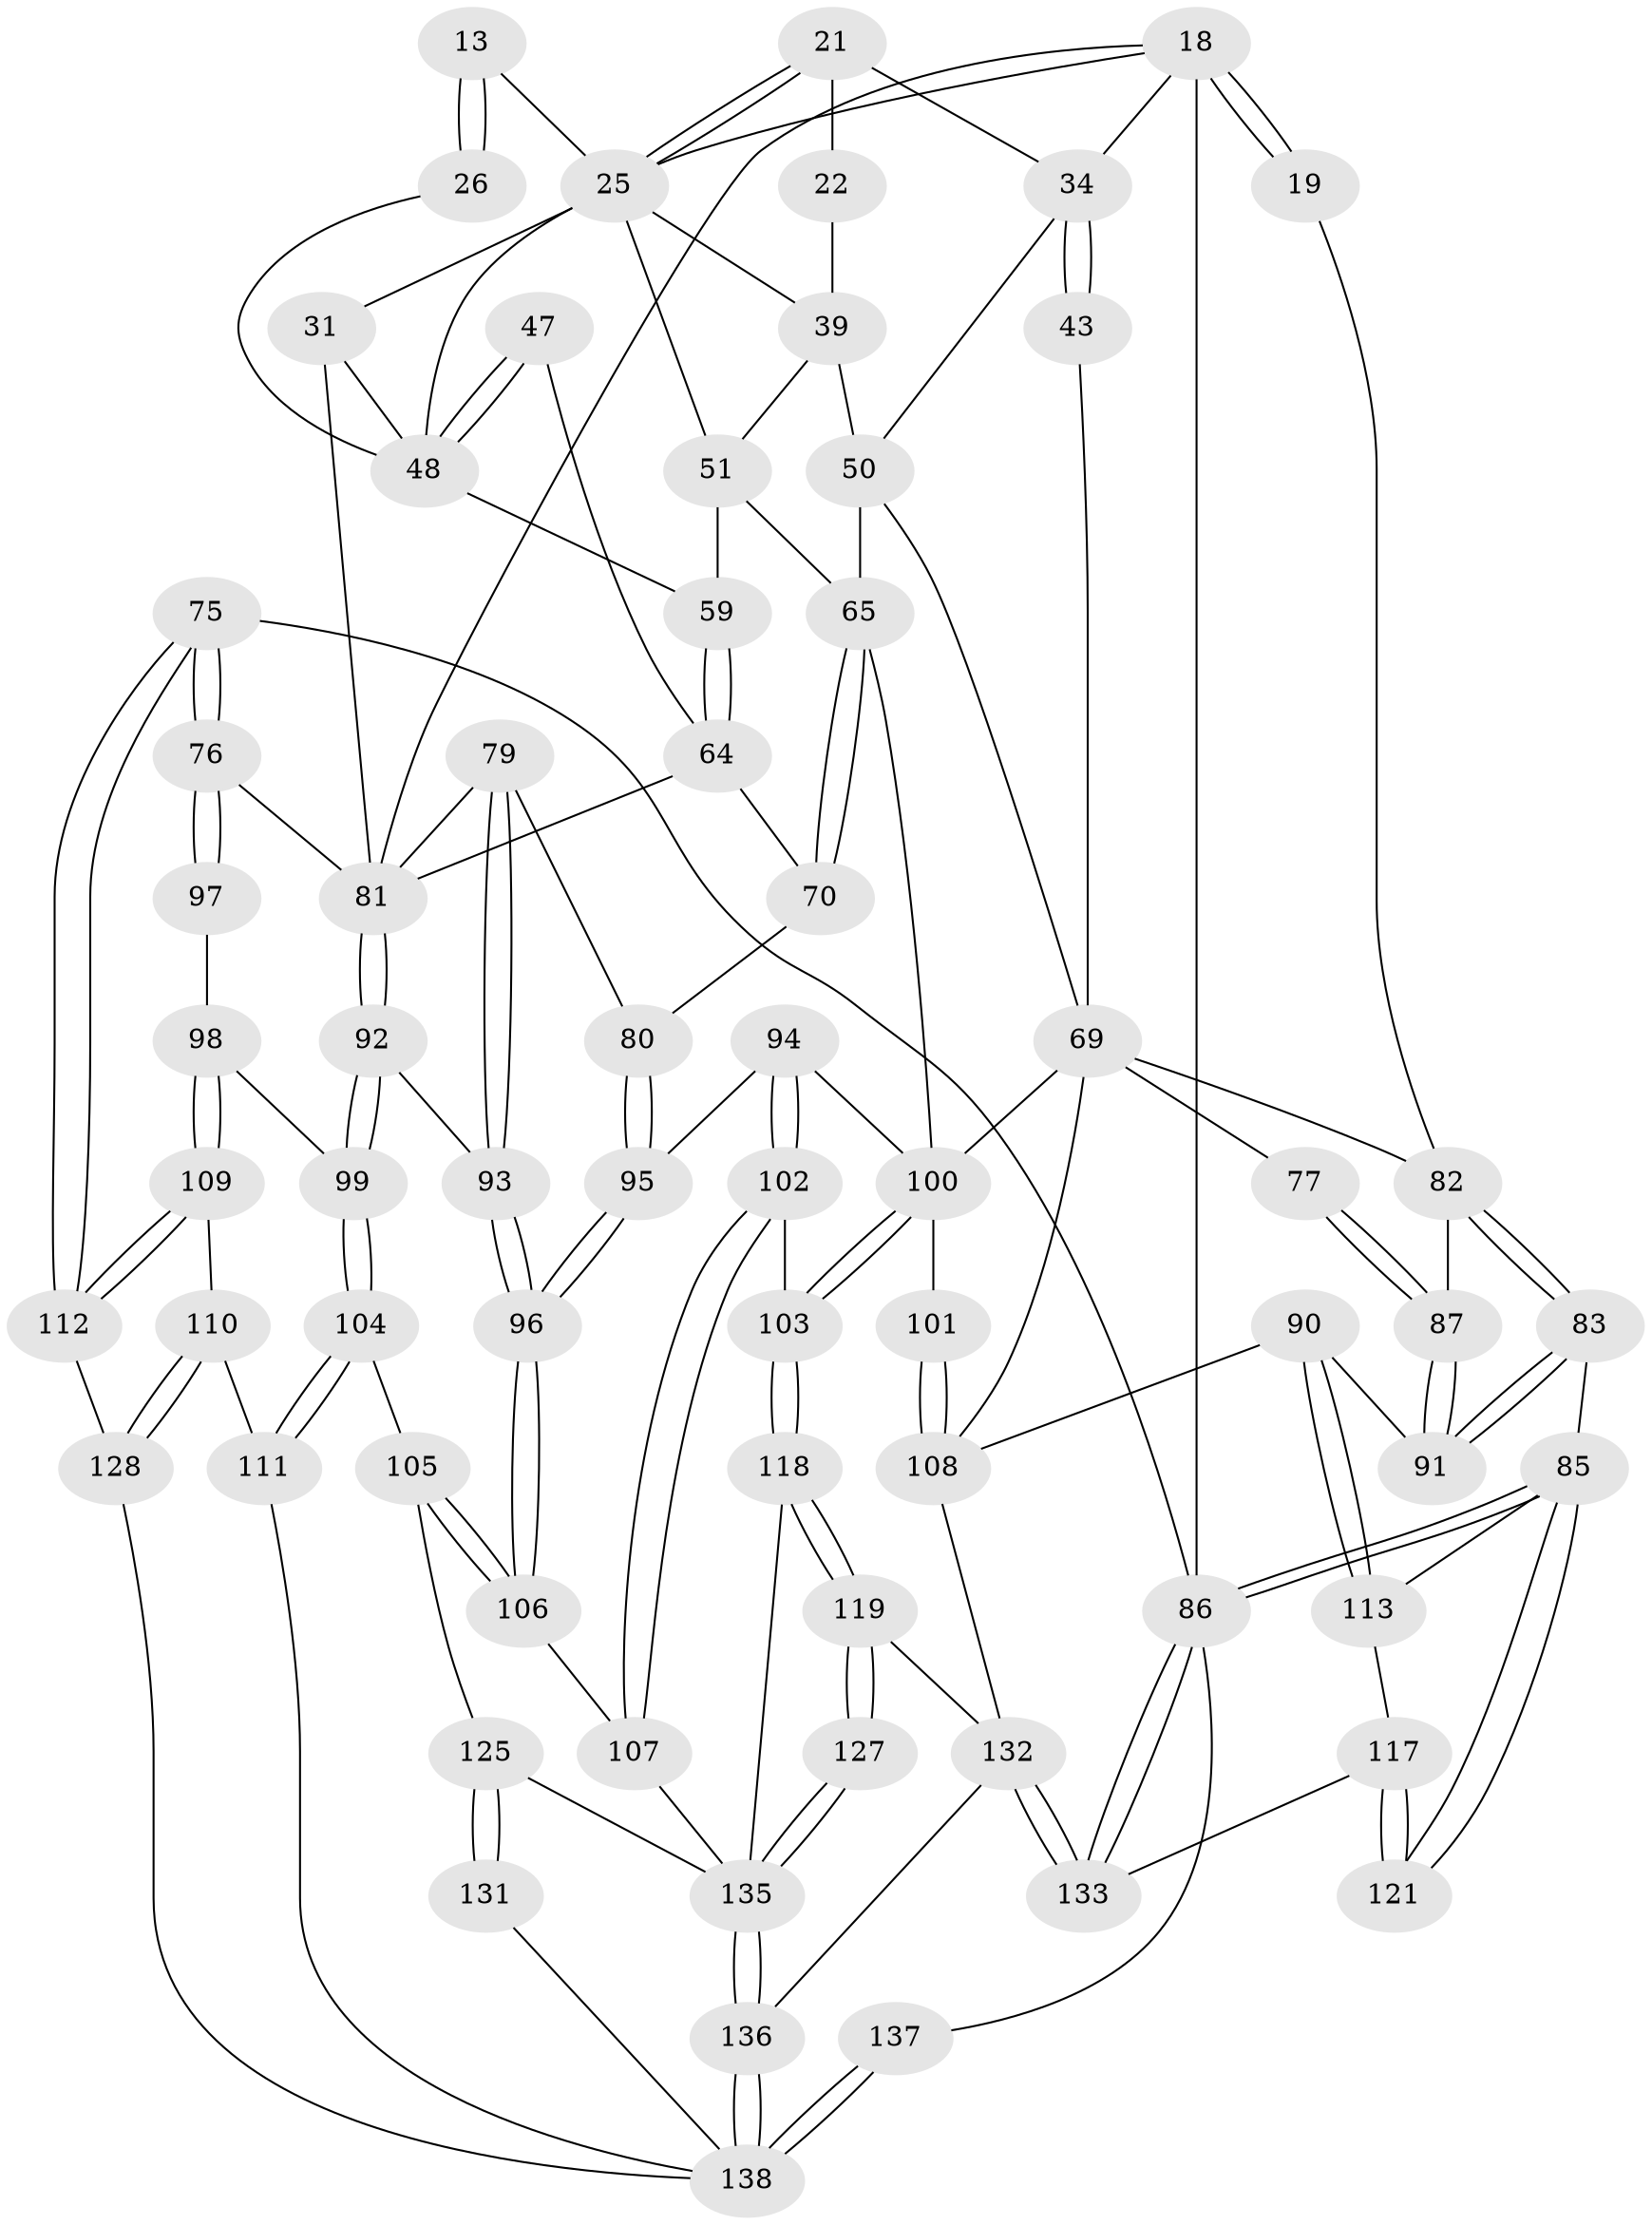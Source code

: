 // original degree distribution, {3: 0.014492753623188406, 4: 0.2391304347826087, 6: 0.2246376811594203, 5: 0.5217391304347826}
// Generated by graph-tools (version 1.1) at 2025/00/03/09/25 05:00:04]
// undirected, 69 vertices, 158 edges
graph export_dot {
graph [start="1"]
  node [color=gray90,style=filled];
  13 [pos="+0.7476137274310443+0.0008116798941549533",super="+12"];
  18 [pos="+0+0.18085060751391327",super="+10+7"];
  19 [pos="+0+0.16836552641172198"];
  21 [pos="+0.5065656954455141+0",super="+15"];
  22 [pos="+0.44742989008849804+0.0835257212615668"];
  25 [pos="+0.5739724861539688+0.09156925492441953",super="+24+23"];
  26 [pos="+0.7688931654063106+0.15023339443913483"];
  31 [pos="+0.9167351263971942+0.12193521190348798"];
  34 [pos="+0.2923069842059406+0.17183852593190765",super="+16+17+20"];
  39 [pos="+0.501738207812388+0.2021319333921708",super="+30"];
  43 [pos="+0.16147884752525218+0.299499641673088"];
  47 [pos="+0.9134816947421626+0.23509149336949575"];
  48 [pos="+0.7633990904895113+0.29457266599559395",super="+40+32"];
  50 [pos="+0.3672000676374979+0.3334870963424834",super="+42+35"];
  51 [pos="+0.5247912839453344+0.3543661727039239",super="+38+36"];
  59 [pos="+0.6200856930003776+0.4472655243673583",super="+53+55+41"];
  64 [pos="+0.6169473548197392+0.47286185462318575",super="+63+57"];
  65 [pos="+0.4229025051770748+0.55416161625372",super="+52+49"];
  69 [pos="+0.22131082996816945+0.5083728745117607",super="+68+61"];
  70 [pos="+0.611598238657682+0.47856881763168607"];
  75 [pos="+1+0.8413277180141938"];
  76 [pos="+1+0.8312406850182336",super="+71+72"];
  77 [pos="+0.08538410709597787+0.5729584266824221"];
  79 [pos="+0.7126689481695907+0.6151321809323861"];
  80 [pos="+0.6078615857588989+0.6227248510492691"];
  81 [pos="+0.8917037866468078+0.5881950120682277",super="+73+56+78"];
  82 [pos="+0+0.5800706139751391",super="+62"];
  83 [pos="+0+0.758215614080897"];
  85 [pos="+0+1",super="+84"];
  86 [pos="+0+1",super="+74"];
  87 [pos="+0.07673719511743857+0.5816354940521923"];
  90 [pos="+0.17425150457737243+0.7121490952470649"];
  91 [pos="+0.16758228440074383+0.7089343930796271"];
  92 [pos="+0.8680327013573719+0.6361908305885314"];
  93 [pos="+0.7331250135466207+0.696182509416686"];
  94 [pos="+0.5505057537819521+0.6912512350674165"];
  95 [pos="+0.5709752352085096+0.6839277426410828"];
  96 [pos="+0.7163451920796858+0.7334542180896115"];
  97 [pos="+0.9578953535909202+0.7534553389190118"];
  98 [pos="+0.9549396551621645+0.7542569513662218"];
  99 [pos="+0.8783891695664092+0.7334953778066124"];
  100 [pos="+0.3857955636744687+0.7627854526132579",super="+67"];
  101 [pos="+0.35752017151540333+0.7962932230627702"];
  102 [pos="+0.5276104424149777+0.785257919210769"];
  103 [pos="+0.5038520597859439+0.8028082226413052"];
  104 [pos="+0.8039813251138905+0.8373237412111834"];
  105 [pos="+0.7679958990899087+0.8352203030715104"];
  106 [pos="+0.7366909396046553+0.8095840656831966"];
  107 [pos="+0.6250161498194947+0.8406880406448982"];
  108 [pos="+0.330624897387916+0.8390415130096703",super="+89+88"];
  109 [pos="+0.9424716493781194+0.7907935032693487"];
  110 [pos="+0.8803531992493087+0.8674619092600816"];
  111 [pos="+0.8430722703702785+0.8638414651393241"];
  112 [pos="+1+0.8883899779470196"];
  113 [pos="+0.16895527839734087+0.774654406626041"];
  117 [pos="+0.17034637520860776+0.7823618873597953",super="+116"];
  118 [pos="+0.4908322627713766+0.8453291040582835"];
  119 [pos="+0.46227292569882666+0.8944998023341171"];
  121 [pos="+0.004726433062118171+0.9156917782358364"];
  125 [pos="+0.6393061207927752+0.94527653300461",super="+124"];
  127 [pos="+0.47443576881450833+0.9301376276320354"];
  128 [pos="+0.9662262350192731+0.9003270827618954"];
  131 [pos="+0.7386141592506156+0.9916599007820909"];
  132 [pos="+0.34765570138622137+1",super="+120+114"];
  133 [pos="+0.18549038506088428+1",super="+115"];
  135 [pos="+0.5131955478777809+1",super="+126+123"];
  136 [pos="+0.510141671300969+1"];
  137 [pos="+0.9073830879485661+1"];
  138 [pos="+0.7625326676584582+1",super="+130+129+134"];
  13 -- 26 [weight=2];
  13 -- 26;
  13 -- 25 [weight=2];
  18 -- 19 [weight=2];
  18 -- 19;
  18 -- 86 [weight=2];
  18 -- 81;
  18 -- 34 [weight=2];
  18 -- 25;
  19 -- 82;
  21 -- 22 [weight=2];
  21 -- 25 [weight=2];
  21 -- 25;
  21 -- 34 [weight=2];
  22 -- 39;
  25 -- 31;
  25 -- 39;
  25 -- 48;
  25 -- 51;
  26 -- 48;
  31 -- 81;
  31 -- 48;
  34 -- 43 [weight=2];
  34 -- 43;
  34 -- 50;
  39 -- 50 [weight=2];
  39 -- 51;
  43 -- 69;
  47 -- 48 [weight=2];
  47 -- 48;
  47 -- 64;
  48 -- 59 [weight=2];
  50 -- 65;
  50 -- 69;
  51 -- 65 [weight=2];
  51 -- 59 [weight=2];
  59 -- 64 [weight=2];
  59 -- 64;
  64 -- 70;
  64 -- 81 [weight=3];
  65 -- 70;
  65 -- 70;
  65 -- 100;
  69 -- 77 [weight=2];
  69 -- 108;
  69 -- 82;
  69 -- 100;
  70 -- 80;
  75 -- 76;
  75 -- 76;
  75 -- 112;
  75 -- 112;
  75 -- 86;
  76 -- 97 [weight=2];
  76 -- 97;
  76 -- 81 [weight=2];
  77 -- 87;
  77 -- 87;
  79 -- 80;
  79 -- 93;
  79 -- 93;
  79 -- 81;
  80 -- 95;
  80 -- 95;
  81 -- 92;
  81 -- 92;
  82 -- 83;
  82 -- 83;
  82 -- 87;
  83 -- 91;
  83 -- 91;
  83 -- 85;
  85 -- 86;
  85 -- 86;
  85 -- 121;
  85 -- 121;
  85 -- 113;
  86 -- 133;
  86 -- 133;
  86 -- 137;
  87 -- 91;
  87 -- 91;
  90 -- 91;
  90 -- 113;
  90 -- 113;
  90 -- 108;
  92 -- 93;
  92 -- 99;
  92 -- 99;
  93 -- 96;
  93 -- 96;
  94 -- 95;
  94 -- 102;
  94 -- 102;
  94 -- 100;
  95 -- 96;
  95 -- 96;
  96 -- 106;
  96 -- 106;
  97 -- 98;
  98 -- 99;
  98 -- 109;
  98 -- 109;
  99 -- 104;
  99 -- 104;
  100 -- 101;
  100 -- 103;
  100 -- 103;
  101 -- 108 [weight=2];
  101 -- 108;
  102 -- 103;
  102 -- 107;
  102 -- 107;
  103 -- 118;
  103 -- 118;
  104 -- 105;
  104 -- 111;
  104 -- 111;
  105 -- 106;
  105 -- 106;
  105 -- 125;
  106 -- 107;
  107 -- 135;
  108 -- 132;
  109 -- 110;
  109 -- 112;
  109 -- 112;
  110 -- 111;
  110 -- 128;
  110 -- 128;
  111 -- 138;
  112 -- 128;
  113 -- 117;
  117 -- 121 [weight=2];
  117 -- 121;
  117 -- 133;
  118 -- 119;
  118 -- 119;
  118 -- 135;
  119 -- 127;
  119 -- 127;
  119 -- 132;
  125 -- 131 [weight=2];
  125 -- 131;
  125 -- 135;
  127 -- 135 [weight=2];
  127 -- 135;
  128 -- 138;
  131 -- 138;
  132 -- 133 [weight=2];
  132 -- 133;
  132 -- 136;
  135 -- 136;
  135 -- 136;
  136 -- 138;
  136 -- 138;
  137 -- 138 [weight=2];
  137 -- 138;
}
